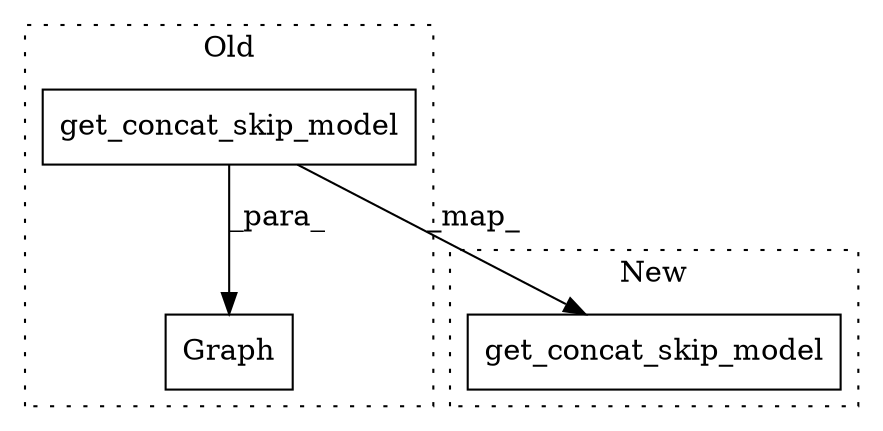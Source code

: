 digraph G {
subgraph cluster0 {
1 [label="get_concat_skip_model" a="32" s="388" l="23" shape="box"];
3 [label="Graph" a="32" s="382,411" l="6,1" shape="box"];
label = "Old";
style="dotted";
}
subgraph cluster1 {
2 [label="get_concat_skip_model" a="32" s="387" l="23" shape="box"];
label = "New";
style="dotted";
}
1 -> 2 [label="_map_"];
1 -> 3 [label="_para_"];
}